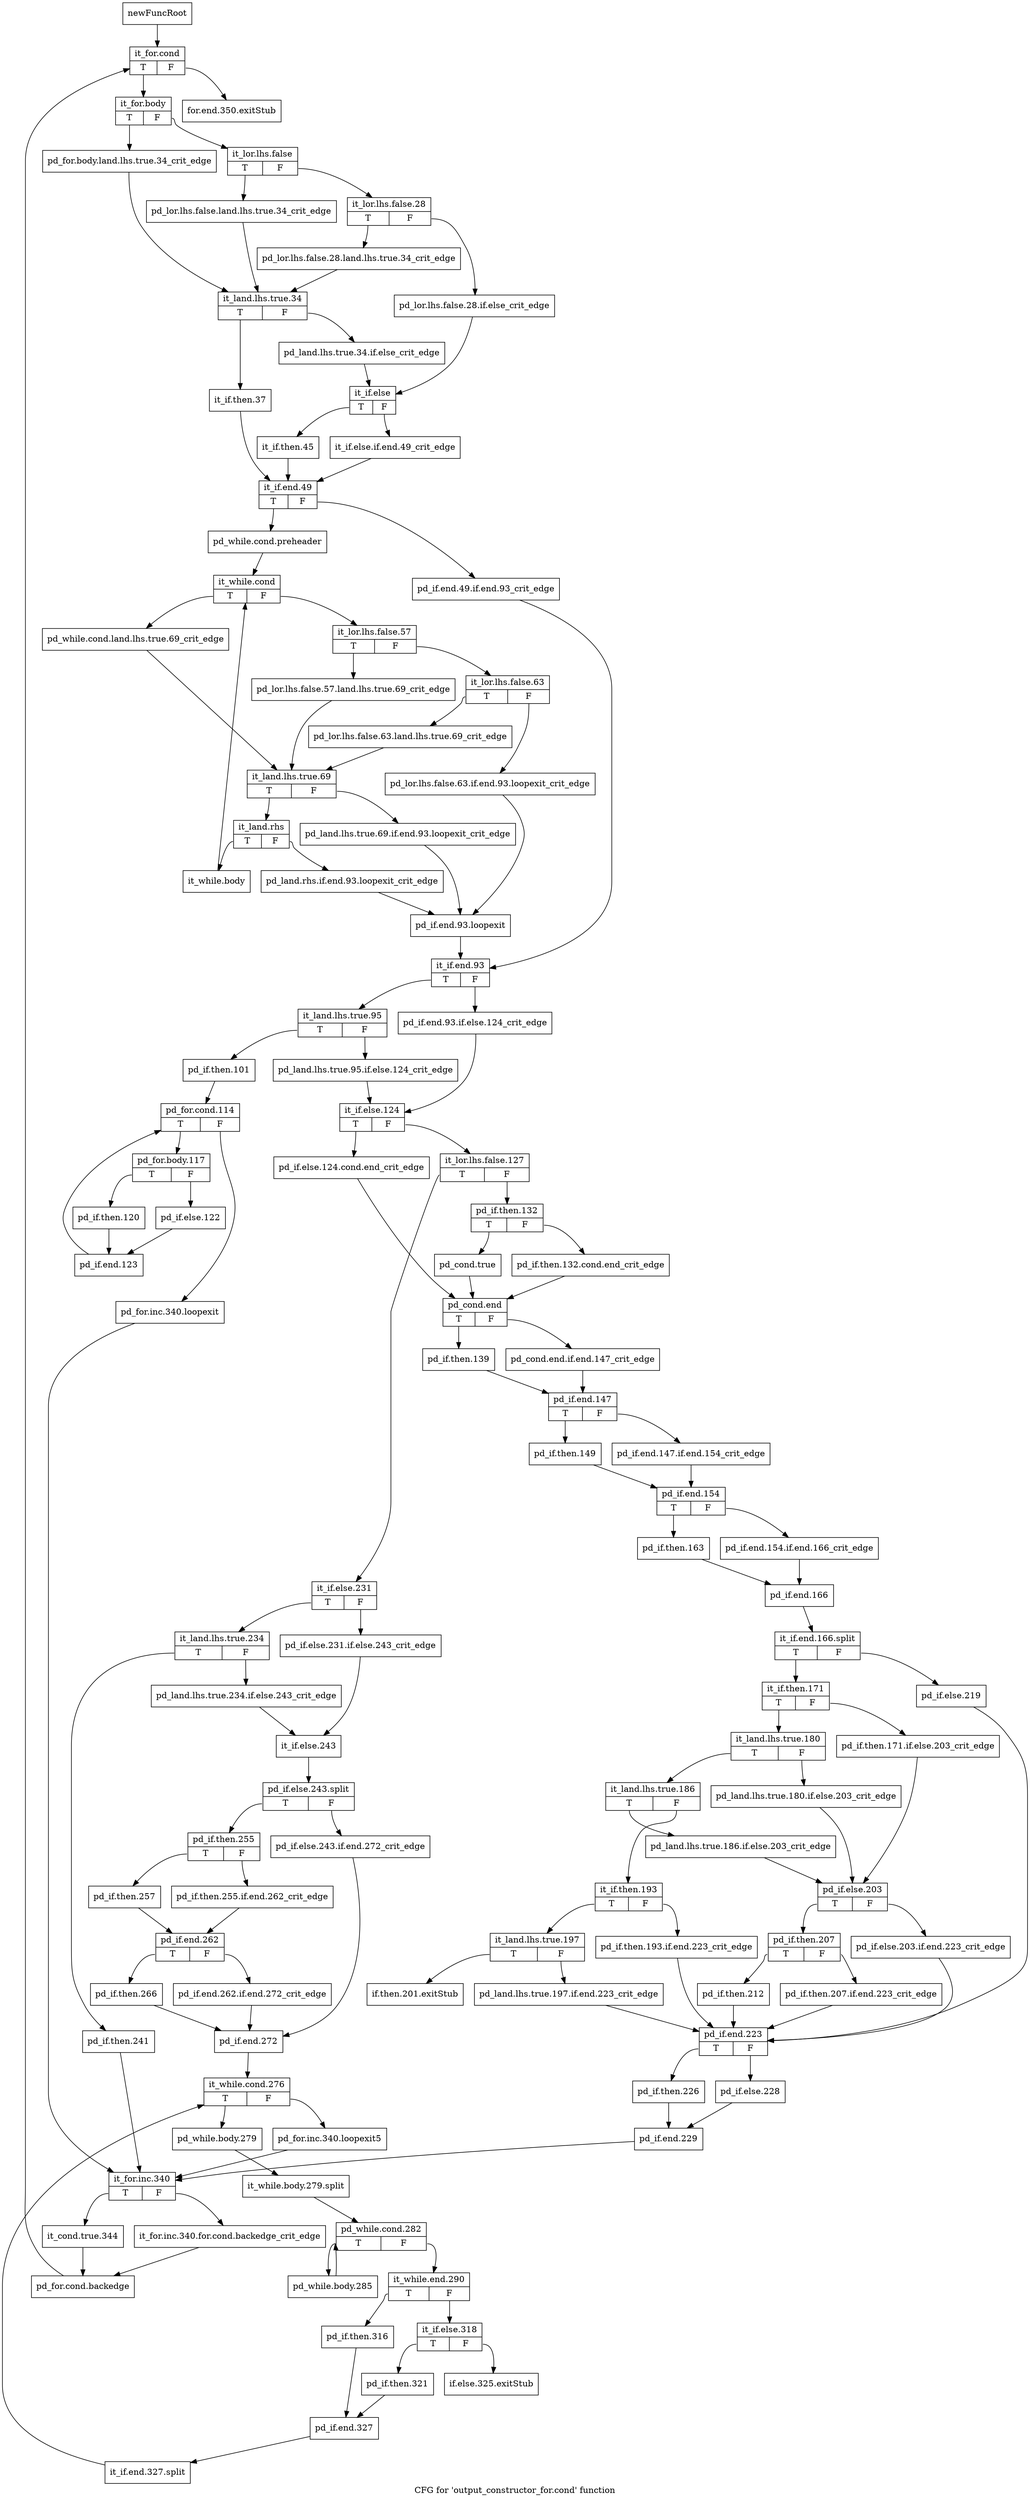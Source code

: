 digraph "CFG for 'output_constructor_for.cond' function" {
	label="CFG for 'output_constructor_for.cond' function";

	Node0xc673e00 [shape=record,label="{newFuncRoot}"];
	Node0xc673e00 -> Node0xc673f40;
	Node0xc673e50 [shape=record,label="{for.end.350.exitStub}"];
	Node0xc673ea0 [shape=record,label="{if.else.325.exitStub}"];
	Node0xc673ef0 [shape=record,label="{if.then.201.exitStub}"];
	Node0xc673f40 [shape=record,label="{it_for.cond|{<s0>T|<s1>F}}"];
	Node0xc673f40:s0 -> Node0xc673f90;
	Node0xc673f40:s1 -> Node0xc673e50;
	Node0xc673f90 [shape=record,label="{it_for.body|{<s0>T|<s1>F}}"];
	Node0xc673f90:s0 -> Node0xc674170;
	Node0xc673f90:s1 -> Node0xc673fe0;
	Node0xc673fe0 [shape=record,label="{it_lor.lhs.false|{<s0>T|<s1>F}}"];
	Node0xc673fe0:s0 -> Node0xc674120;
	Node0xc673fe0:s1 -> Node0xc674030;
	Node0xc674030 [shape=record,label="{it_lor.lhs.false.28|{<s0>T|<s1>F}}"];
	Node0xc674030:s0 -> Node0xc6740d0;
	Node0xc674030:s1 -> Node0xc674080;
	Node0xc674080 [shape=record,label="{pd_lor.lhs.false.28.if.else_crit_edge}"];
	Node0xc674080 -> Node0xc674260;
	Node0xc6740d0 [shape=record,label="{pd_lor.lhs.false.28.land.lhs.true.34_crit_edge}"];
	Node0xc6740d0 -> Node0xc6741c0;
	Node0xc674120 [shape=record,label="{pd_lor.lhs.false.land.lhs.true.34_crit_edge}"];
	Node0xc674120 -> Node0xc6741c0;
	Node0xc674170 [shape=record,label="{pd_for.body.land.lhs.true.34_crit_edge}"];
	Node0xc674170 -> Node0xc6741c0;
	Node0xc6741c0 [shape=record,label="{it_land.lhs.true.34|{<s0>T|<s1>F}}"];
	Node0xc6741c0:s0 -> Node0xc674350;
	Node0xc6741c0:s1 -> Node0xc674210;
	Node0xc674210 [shape=record,label="{pd_land.lhs.true.34.if.else_crit_edge}"];
	Node0xc674210 -> Node0xc674260;
	Node0xc674260 [shape=record,label="{it_if.else|{<s0>T|<s1>F}}"];
	Node0xc674260:s0 -> Node0xc674300;
	Node0xc674260:s1 -> Node0xc6742b0;
	Node0xc6742b0 [shape=record,label="{it_if.else.if.end.49_crit_edge}"];
	Node0xc6742b0 -> Node0xc6743a0;
	Node0xc674300 [shape=record,label="{it_if.then.45}"];
	Node0xc674300 -> Node0xc6743a0;
	Node0xc674350 [shape=record,label="{it_if.then.37}"];
	Node0xc674350 -> Node0xc6743a0;
	Node0xc6743a0 [shape=record,label="{it_if.end.49|{<s0>T|<s1>F}}"];
	Node0xc6743a0:s0 -> Node0xc674440;
	Node0xc6743a0:s1 -> Node0xc6743f0;
	Node0xc6743f0 [shape=record,label="{pd_if.end.49.if.end.93_crit_edge}"];
	Node0xc6743f0 -> Node0xc674850;
	Node0xc674440 [shape=record,label="{pd_while.cond.preheader}"];
	Node0xc674440 -> Node0xc674490;
	Node0xc674490 [shape=record,label="{it_while.cond|{<s0>T|<s1>F}}"];
	Node0xc674490:s0 -> Node0xc674670;
	Node0xc674490:s1 -> Node0xc6744e0;
	Node0xc6744e0 [shape=record,label="{it_lor.lhs.false.57|{<s0>T|<s1>F}}"];
	Node0xc6744e0:s0 -> Node0xc674620;
	Node0xc6744e0:s1 -> Node0xc674530;
	Node0xc674530 [shape=record,label="{it_lor.lhs.false.63|{<s0>T|<s1>F}}"];
	Node0xc674530:s0 -> Node0xc6745d0;
	Node0xc674530:s1 -> Node0xc674580;
	Node0xc674580 [shape=record,label="{pd_lor.lhs.false.63.if.end.93.loopexit_crit_edge}"];
	Node0xc674580 -> Node0xc674800;
	Node0xc6745d0 [shape=record,label="{pd_lor.lhs.false.63.land.lhs.true.69_crit_edge}"];
	Node0xc6745d0 -> Node0xc6746c0;
	Node0xc674620 [shape=record,label="{pd_lor.lhs.false.57.land.lhs.true.69_crit_edge}"];
	Node0xc674620 -> Node0xc6746c0;
	Node0xc674670 [shape=record,label="{pd_while.cond.land.lhs.true.69_crit_edge}"];
	Node0xc674670 -> Node0xc6746c0;
	Node0xc6746c0 [shape=record,label="{it_land.lhs.true.69|{<s0>T|<s1>F}}"];
	Node0xc6746c0:s0 -> Node0xc674760;
	Node0xc6746c0:s1 -> Node0xc674710;
	Node0xc674710 [shape=record,label="{pd_land.lhs.true.69.if.end.93.loopexit_crit_edge}"];
	Node0xc674710 -> Node0xc674800;
	Node0xc674760 [shape=record,label="{it_land.rhs|{<s0>T|<s1>F}}"];
	Node0xc674760:s0 -> Node0xc675fc0;
	Node0xc674760:s1 -> Node0xc6747b0;
	Node0xc6747b0 [shape=record,label="{pd_land.rhs.if.end.93.loopexit_crit_edge}"];
	Node0xc6747b0 -> Node0xc674800;
	Node0xc674800 [shape=record,label="{pd_if.end.93.loopexit}"];
	Node0xc674800 -> Node0xc674850;
	Node0xc674850 [shape=record,label="{it_if.end.93|{<s0>T|<s1>F}}"];
	Node0xc674850:s0 -> Node0xc6748f0;
	Node0xc674850:s1 -> Node0xc6748a0;
	Node0xc6748a0 [shape=record,label="{pd_if.end.93.if.else.124_crit_edge}"];
	Node0xc6748a0 -> Node0xc674990;
	Node0xc6748f0 [shape=record,label="{it_land.lhs.true.95|{<s0>T|<s1>F}}"];
	Node0xc6748f0:s0 -> Node0xc675c50;
	Node0xc6748f0:s1 -> Node0xc674940;
	Node0xc674940 [shape=record,label="{pd_land.lhs.true.95.if.else.124_crit_edge}"];
	Node0xc674940 -> Node0xc674990;
	Node0xc674990 [shape=record,label="{it_if.else.124|{<s0>T|<s1>F}}"];
	Node0xc674990:s0 -> Node0xc6752a0;
	Node0xc674990:s1 -> Node0xc6749e0;
	Node0xc6749e0 [shape=record,label="{it_lor.lhs.false.127|{<s0>T|<s1>F}}"];
	Node0xc6749e0:s0 -> Node0xc674b20;
	Node0xc6749e0:s1 -> Node0xc674a30;
	Node0xc674a30 [shape=record,label="{pd_if.then.132|{<s0>T|<s1>F}}"];
	Node0xc674a30:s0 -> Node0xc674ad0;
	Node0xc674a30:s1 -> Node0xc674a80;
	Node0xc674a80 [shape=record,label="{pd_if.then.132.cond.end_crit_edge}"];
	Node0xc674a80 -> Node0xc6752f0;
	Node0xc674ad0 [shape=record,label="{pd_cond.true}"];
	Node0xc674ad0 -> Node0xc6752f0;
	Node0xc674b20 [shape=record,label="{it_if.else.231|{<s0>T|<s1>F}}"];
	Node0xc674b20:s0 -> Node0xc674bc0;
	Node0xc674b20:s1 -> Node0xc674b70;
	Node0xc674b70 [shape=record,label="{pd_if.else.231.if.else.243_crit_edge}"];
	Node0xc674b70 -> Node0xc674c60;
	Node0xc674bc0 [shape=record,label="{it_land.lhs.true.234|{<s0>T|<s1>F}}"];
	Node0xc674bc0:s0 -> Node0xc675250;
	Node0xc674bc0:s1 -> Node0xc674c10;
	Node0xc674c10 [shape=record,label="{pd_land.lhs.true.234.if.else.243_crit_edge}"];
	Node0xc674c10 -> Node0xc674c60;
	Node0xc674c60 [shape=record,label="{it_if.else.243}"];
	Node0xc674c60 -> Node0xfebad40;
	Node0xfebad40 [shape=record,label="{pd_if.else.243.split|{<s0>T|<s1>F}}"];
	Node0xfebad40:s0 -> Node0xc674d00;
	Node0xfebad40:s1 -> Node0xc674cb0;
	Node0xc674cb0 [shape=record,label="{pd_if.else.243.if.end.272_crit_edge}"];
	Node0xc674cb0 -> Node0xc674ee0;
	Node0xc674d00 [shape=record,label="{pd_if.then.255|{<s0>T|<s1>F}}"];
	Node0xc674d00:s0 -> Node0xc674da0;
	Node0xc674d00:s1 -> Node0xc674d50;
	Node0xc674d50 [shape=record,label="{pd_if.then.255.if.end.262_crit_edge}"];
	Node0xc674d50 -> Node0xc674df0;
	Node0xc674da0 [shape=record,label="{pd_if.then.257}"];
	Node0xc674da0 -> Node0xc674df0;
	Node0xc674df0 [shape=record,label="{pd_if.end.262|{<s0>T|<s1>F}}"];
	Node0xc674df0:s0 -> Node0xc674e90;
	Node0xc674df0:s1 -> Node0xc674e40;
	Node0xc674e40 [shape=record,label="{pd_if.end.262.if.end.272_crit_edge}"];
	Node0xc674e40 -> Node0xc674ee0;
	Node0xc674e90 [shape=record,label="{pd_if.then.266}"];
	Node0xc674e90 -> Node0xc674ee0;
	Node0xc674ee0 [shape=record,label="{pd_if.end.272}"];
	Node0xc674ee0 -> Node0xc674f30;
	Node0xc674f30 [shape=record,label="{it_while.cond.276|{<s0>T|<s1>F}}"];
	Node0xc674f30:s0 -> Node0xc674fd0;
	Node0xc674f30:s1 -> Node0xc674f80;
	Node0xc674f80 [shape=record,label="{pd_for.inc.340.loopexit5}"];
	Node0xc674f80 -> Node0xc675d40;
	Node0xc674fd0 [shape=record,label="{pd_while.body.279}"];
	Node0xc674fd0 -> Node0xfeba360;
	Node0xfeba360 [shape=record,label="{it_while.body.279.split}"];
	Node0xfeba360 -> Node0xc675020;
	Node0xc675020 [shape=record,label="{pd_while.cond.282|{<s0>T|<s1>F}}"];
	Node0xc675020:s0 -> Node0xc675200;
	Node0xc675020:s1 -> Node0xc675070;
	Node0xc675070 [shape=record,label="{it_while.end.290|{<s0>T|<s1>F}}"];
	Node0xc675070:s0 -> Node0xc675160;
	Node0xc675070:s1 -> Node0xc6750c0;
	Node0xc6750c0 [shape=record,label="{it_if.else.318|{<s0>T|<s1>F}}"];
	Node0xc6750c0:s0 -> Node0xc675110;
	Node0xc6750c0:s1 -> Node0xc673ea0;
	Node0xc675110 [shape=record,label="{pd_if.then.321}"];
	Node0xc675110 -> Node0xc6751b0;
	Node0xc675160 [shape=record,label="{pd_if.then.316}"];
	Node0xc675160 -> Node0xc6751b0;
	Node0xc6751b0 [shape=record,label="{pd_if.end.327}"];
	Node0xc6751b0 -> Node0xfcc7f70;
	Node0xfcc7f70 [shape=record,label="{it_if.end.327.split}"];
	Node0xfcc7f70 -> Node0xc674f30;
	Node0xc675200 [shape=record,label="{pd_while.body.285}"];
	Node0xc675200 -> Node0xc675020;
	Node0xc675250 [shape=record,label="{pd_if.then.241}"];
	Node0xc675250 -> Node0xc675d40;
	Node0xc6752a0 [shape=record,label="{pd_if.else.124.cond.end_crit_edge}"];
	Node0xc6752a0 -> Node0xc6752f0;
	Node0xc6752f0 [shape=record,label="{pd_cond.end|{<s0>T|<s1>F}}"];
	Node0xc6752f0:s0 -> Node0xc675390;
	Node0xc6752f0:s1 -> Node0xc675340;
	Node0xc675340 [shape=record,label="{pd_cond.end.if.end.147_crit_edge}"];
	Node0xc675340 -> Node0xc6753e0;
	Node0xc675390 [shape=record,label="{pd_if.then.139}"];
	Node0xc675390 -> Node0xc6753e0;
	Node0xc6753e0 [shape=record,label="{pd_if.end.147|{<s0>T|<s1>F}}"];
	Node0xc6753e0:s0 -> Node0xc675480;
	Node0xc6753e0:s1 -> Node0xc675430;
	Node0xc675430 [shape=record,label="{pd_if.end.147.if.end.154_crit_edge}"];
	Node0xc675430 -> Node0xc6754d0;
	Node0xc675480 [shape=record,label="{pd_if.then.149}"];
	Node0xc675480 -> Node0xc6754d0;
	Node0xc6754d0 [shape=record,label="{pd_if.end.154|{<s0>T|<s1>F}}"];
	Node0xc6754d0:s0 -> Node0xc675570;
	Node0xc6754d0:s1 -> Node0xc675520;
	Node0xc675520 [shape=record,label="{pd_if.end.154.if.end.166_crit_edge}"];
	Node0xc675520 -> Node0xc6755c0;
	Node0xc675570 [shape=record,label="{pd_if.then.163}"];
	Node0xc675570 -> Node0xc6755c0;
	Node0xc6755c0 [shape=record,label="{pd_if.end.166}"];
	Node0xc6755c0 -> Node0xfeb9cf0;
	Node0xfeb9cf0 [shape=record,label="{it_if.end.166.split|{<s0>T|<s1>F}}"];
	Node0xfeb9cf0:s0 -> Node0xc675660;
	Node0xfeb9cf0:s1 -> Node0xc675610;
	Node0xc675610 [shape=record,label="{pd_if.else.219}"];
	Node0xc675610 -> Node0xc675b10;
	Node0xc675660 [shape=record,label="{it_if.then.171|{<s0>T|<s1>F}}"];
	Node0xc675660:s0 -> Node0xc675700;
	Node0xc675660:s1 -> Node0xc6756b0;
	Node0xc6756b0 [shape=record,label="{pd_if.then.171.if.else.203_crit_edge}"];
	Node0xc6756b0 -> Node0xc675980;
	Node0xc675700 [shape=record,label="{it_land.lhs.true.180|{<s0>T|<s1>F}}"];
	Node0xc675700:s0 -> Node0xc6757a0;
	Node0xc675700:s1 -> Node0xc675750;
	Node0xc675750 [shape=record,label="{pd_land.lhs.true.180.if.else.203_crit_edge}"];
	Node0xc675750 -> Node0xc675980;
	Node0xc6757a0 [shape=record,label="{it_land.lhs.true.186|{<s0>T|<s1>F}}"];
	Node0xc6757a0:s0 -> Node0xc675930;
	Node0xc6757a0:s1 -> Node0xc6757f0;
	Node0xc6757f0 [shape=record,label="{it_if.then.193|{<s0>T|<s1>F}}"];
	Node0xc6757f0:s0 -> Node0xc675890;
	Node0xc6757f0:s1 -> Node0xc675840;
	Node0xc675840 [shape=record,label="{pd_if.then.193.if.end.223_crit_edge}"];
	Node0xc675840 -> Node0xc675b10;
	Node0xc675890 [shape=record,label="{it_land.lhs.true.197|{<s0>T|<s1>F}}"];
	Node0xc675890:s0 -> Node0xc673ef0;
	Node0xc675890:s1 -> Node0xc6758e0;
	Node0xc6758e0 [shape=record,label="{pd_land.lhs.true.197.if.end.223_crit_edge}"];
	Node0xc6758e0 -> Node0xc675b10;
	Node0xc675930 [shape=record,label="{pd_land.lhs.true.186.if.else.203_crit_edge}"];
	Node0xc675930 -> Node0xc675980;
	Node0xc675980 [shape=record,label="{pd_if.else.203|{<s0>T|<s1>F}}"];
	Node0xc675980:s0 -> Node0xc675a20;
	Node0xc675980:s1 -> Node0xc6759d0;
	Node0xc6759d0 [shape=record,label="{pd_if.else.203.if.end.223_crit_edge}"];
	Node0xc6759d0 -> Node0xc675b10;
	Node0xc675a20 [shape=record,label="{pd_if.then.207|{<s0>T|<s1>F}}"];
	Node0xc675a20:s0 -> Node0xc675ac0;
	Node0xc675a20:s1 -> Node0xc675a70;
	Node0xc675a70 [shape=record,label="{pd_if.then.207.if.end.223_crit_edge}"];
	Node0xc675a70 -> Node0xc675b10;
	Node0xc675ac0 [shape=record,label="{pd_if.then.212}"];
	Node0xc675ac0 -> Node0xc675b10;
	Node0xc675b10 [shape=record,label="{pd_if.end.223|{<s0>T|<s1>F}}"];
	Node0xc675b10:s0 -> Node0xc675bb0;
	Node0xc675b10:s1 -> Node0xc675b60;
	Node0xc675b60 [shape=record,label="{pd_if.else.228}"];
	Node0xc675b60 -> Node0xc675c00;
	Node0xc675bb0 [shape=record,label="{pd_if.then.226}"];
	Node0xc675bb0 -> Node0xc675c00;
	Node0xc675c00 [shape=record,label="{pd_if.end.229}"];
	Node0xc675c00 -> Node0xc675d40;
	Node0xc675c50 [shape=record,label="{pd_if.then.101}"];
	Node0xc675c50 -> Node0xc675ca0;
	Node0xc675ca0 [shape=record,label="{pd_for.cond.114|{<s0>T|<s1>F}}"];
	Node0xc675ca0:s0 -> Node0xc675e80;
	Node0xc675ca0:s1 -> Node0xc675cf0;
	Node0xc675cf0 [shape=record,label="{pd_for.inc.340.loopexit}"];
	Node0xc675cf0 -> Node0xc675d40;
	Node0xc675d40 [shape=record,label="{it_for.inc.340|{<s0>T|<s1>F}}"];
	Node0xc675d40:s0 -> Node0xc675de0;
	Node0xc675d40:s1 -> Node0xc675d90;
	Node0xc675d90 [shape=record,label="{it_for.inc.340.for.cond.backedge_crit_edge}"];
	Node0xc675d90 -> Node0xc675e30;
	Node0xc675de0 [shape=record,label="{it_cond.true.344}"];
	Node0xc675de0 -> Node0xc675e30;
	Node0xc675e30 [shape=record,label="{pd_for.cond.backedge}"];
	Node0xc675e30 -> Node0xc673f40;
	Node0xc675e80 [shape=record,label="{pd_for.body.117|{<s0>T|<s1>F}}"];
	Node0xc675e80:s0 -> Node0xc675f20;
	Node0xc675e80:s1 -> Node0xc675ed0;
	Node0xc675ed0 [shape=record,label="{pd_if.else.122}"];
	Node0xc675ed0 -> Node0xc675f70;
	Node0xc675f20 [shape=record,label="{pd_if.then.120}"];
	Node0xc675f20 -> Node0xc675f70;
	Node0xc675f70 [shape=record,label="{pd_if.end.123}"];
	Node0xc675f70 -> Node0xc675ca0;
	Node0xc675fc0 [shape=record,label="{it_while.body}"];
	Node0xc675fc0 -> Node0xc674490;
}
